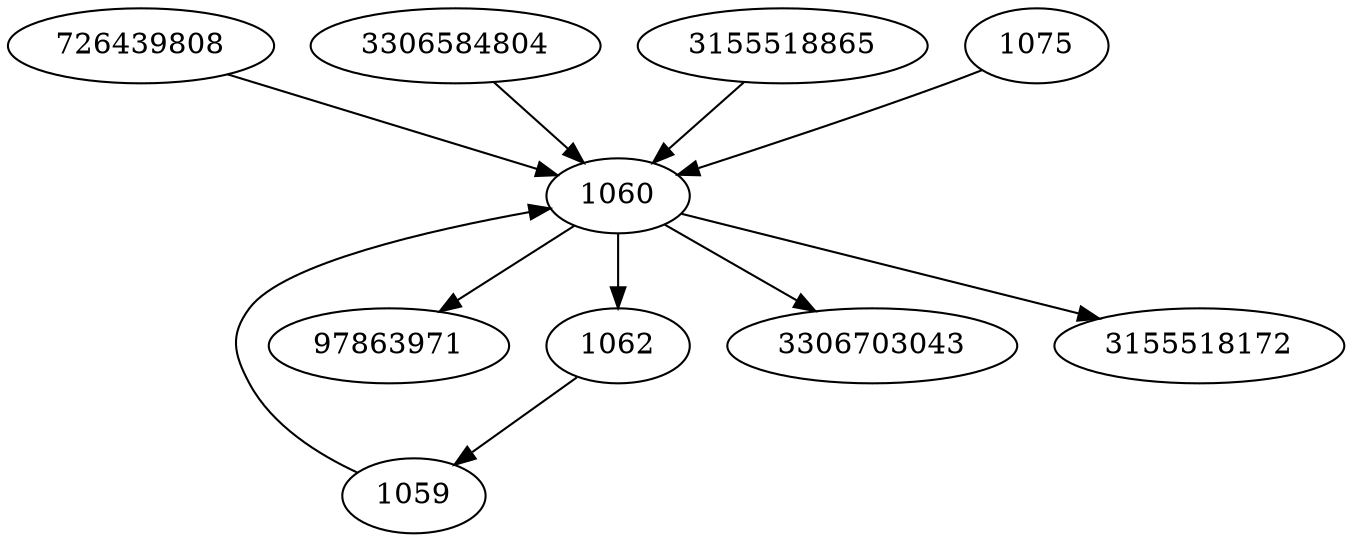 strict digraph  {
726439808;
97863971;
1059;
3306584804;
1062;
3306703043;
1060;
3155518865;
1075;
3155518172;
726439808 -> 1060;
1059 -> 1060;
3306584804 -> 1060;
1062 -> 1059;
1060 -> 1062;
1060 -> 97863971;
1060 -> 3155518172;
1060 -> 3306703043;
3155518865 -> 1060;
1075 -> 1060;
}
